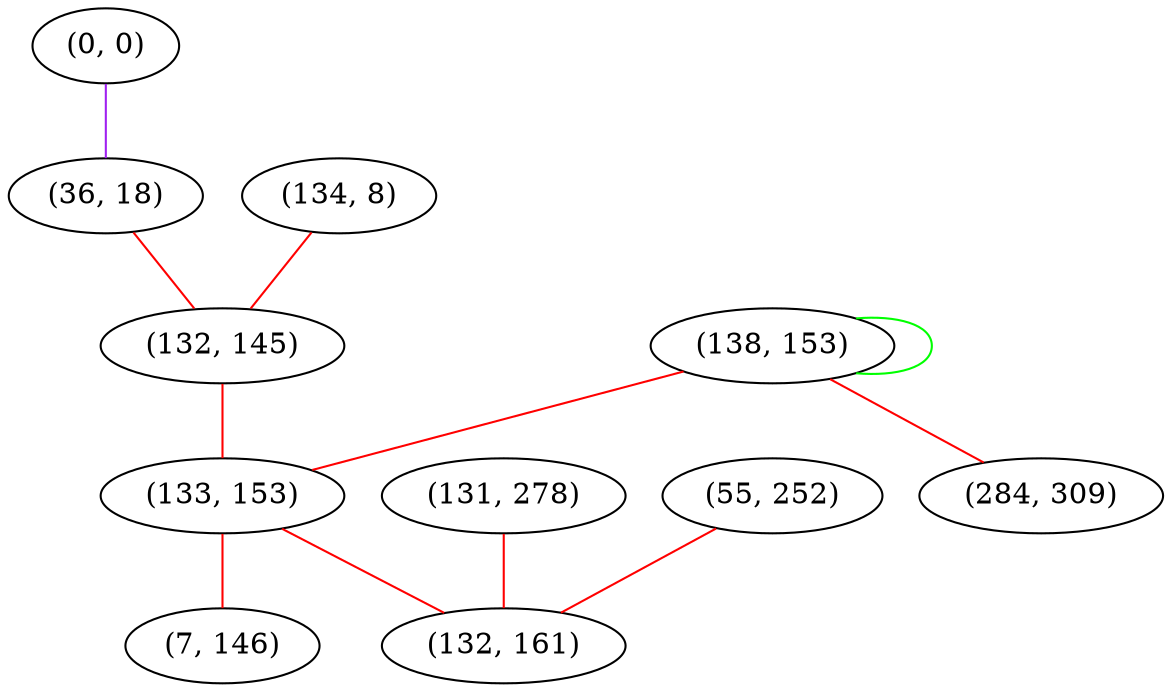 graph "" {
"(0, 0)";
"(134, 8)";
"(131, 278)";
"(55, 252)";
"(36, 18)";
"(132, 145)";
"(138, 153)";
"(284, 309)";
"(133, 153)";
"(7, 146)";
"(132, 161)";
"(0, 0)" -- "(36, 18)"  [color=purple, key=0, weight=4];
"(134, 8)" -- "(132, 145)"  [color=red, key=0, weight=1];
"(131, 278)" -- "(132, 161)"  [color=red, key=0, weight=1];
"(55, 252)" -- "(132, 161)"  [color=red, key=0, weight=1];
"(36, 18)" -- "(132, 145)"  [color=red, key=0, weight=1];
"(132, 145)" -- "(133, 153)"  [color=red, key=0, weight=1];
"(138, 153)" -- "(284, 309)"  [color=red, key=0, weight=1];
"(138, 153)" -- "(133, 153)"  [color=red, key=0, weight=1];
"(138, 153)" -- "(138, 153)"  [color=green, key=0, weight=2];
"(133, 153)" -- "(132, 161)"  [color=red, key=0, weight=1];
"(133, 153)" -- "(7, 146)"  [color=red, key=0, weight=1];
}
